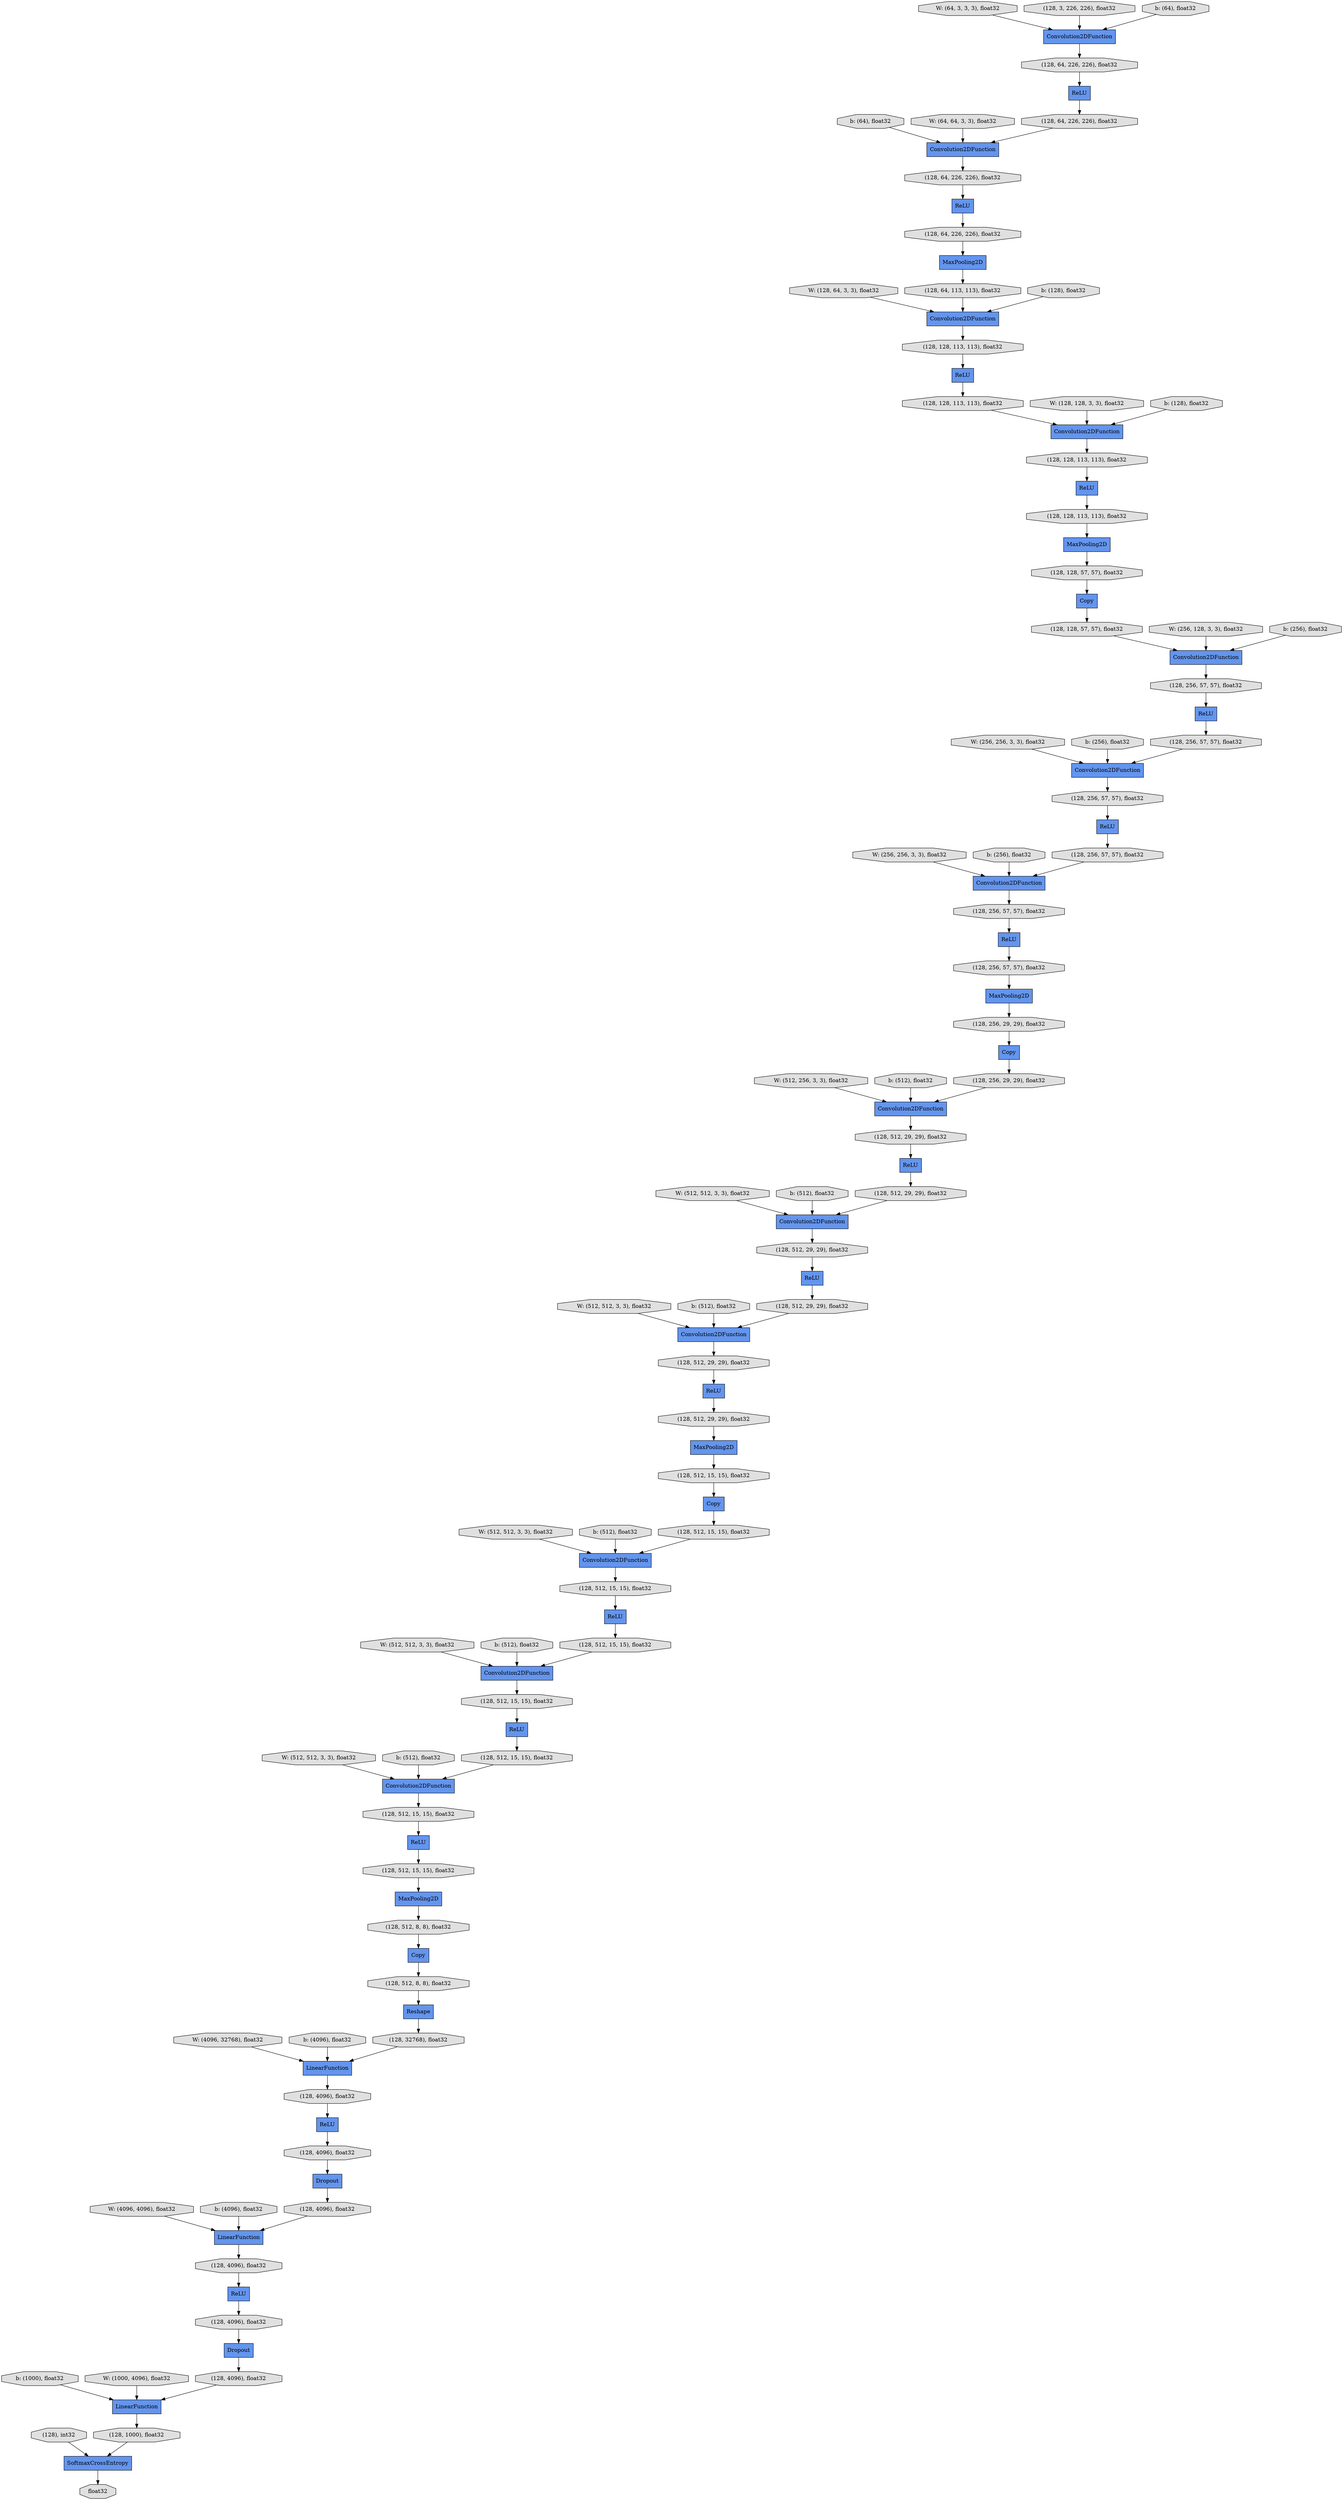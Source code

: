 digraph graphname{rankdir=TB;47921319477328 [label="(128, 512, 29, 29), float32",shape="octagon",fillcolor="#E0E0E0",style="filled"];47921319477392 [label="(128, 512, 15, 15), float32",shape="octagon",fillcolor="#E0E0E0",style="filled"];47921319477456 [label="ReLU",shape="record",fillcolor="#6495ED",style="filled"];47921312825552 [label="ReLU",shape="record",fillcolor="#6495ED",style="filled"];47921319477584 [label="(128, 512, 15, 15), float32",shape="octagon",fillcolor="#E0E0E0",style="filled"];47921319248208 [label="Convolution2DFunction",shape="record",fillcolor="#6495ED",style="filled"];47921319535056 [label="float32",shape="octagon",fillcolor="#E0E0E0",style="filled"];47921319248336 [label="Convolution2DFunction",shape="record",fillcolor="#6495ED",style="filled"];47921319477840 [label="(128, 512, 15, 15), float32",shape="octagon",fillcolor="#E0E0E0",style="filled"];47921319477904 [label="ReLU",shape="record",fillcolor="#6495ED",style="filled"];47915304125072 [label="W: (256, 256, 3, 3), float32",shape="octagon",fillcolor="#E0E0E0",style="filled"];47921319478160 [label="(128, 512, 15, 15), float32",shape="octagon",fillcolor="#E0E0E0",style="filled"];47921319478224 [label="(128, 512, 15, 15), float32",shape="octagon",fillcolor="#E0E0E0",style="filled"];47921319478288 [label="Convolution2DFunction",shape="record",fillcolor="#6495ED",style="filled"];47915305845776 [label="W: (256, 256, 3, 3), float32",shape="octagon",fillcolor="#E0E0E0",style="filled"];47915304125456 [label="b: (256), float32",shape="octagon",fillcolor="#E0E0E0",style="filled"];47921319478352 [label="MaxPooling2D",shape="record",fillcolor="#6495ED",style="filled"];47921319478416 [label="(128, 512, 15, 15), float32",shape="octagon",fillcolor="#E0E0E0",style="filled"];47921319478544 [label="(128, 512, 15, 15), float32",shape="octagon",fillcolor="#E0E0E0",style="filled"];47921319478608 [label="ReLU",shape="record",fillcolor="#6495ED",style="filled"];47915305846096 [label="b: (256), float32",shape="octagon",fillcolor="#E0E0E0",style="filled"];47921319478672 [label="Copy",shape="record",fillcolor="#6495ED",style="filled"];47921319478736 [label="(128, 512, 15, 15), float32",shape="octagon",fillcolor="#E0E0E0",style="filled"];47915304117712 [label="b: (64), float32",shape="octagon",fillcolor="#E0E0E0",style="filled"];47921319478800 [label="(128, 512, 8, 8), float32",shape="octagon",fillcolor="#E0E0E0",style="filled"];47921319478864 [label="Reshape",shape="record",fillcolor="#6495ED",style="filled"];47921319478928 [label="(128, 512, 8, 8), float32",shape="octagon",fillcolor="#E0E0E0",style="filled"];47921319478992 [label="LinearFunction",shape="record",fillcolor="#6495ED",style="filled"];47921312360464 [label="MaxPooling2D",shape="record",fillcolor="#6495ED",style="filled"];47921319479376 [label="(128, 32768), float32",shape="octagon",fillcolor="#E0E0E0",style="filled"];47915305846864 [label="W: (512, 256, 3, 3), float32",shape="octagon",fillcolor="#E0E0E0",style="filled"];47921319479568 [label="(128, 4096), float32",shape="octagon",fillcolor="#E0E0E0",style="filled"];47921319479632 [label="Dropout",shape="record",fillcolor="#6495ED",style="filled"];47915305847184 [label="b: (512), float32",shape="octagon",fillcolor="#E0E0E0",style="filled"];47921319479760 [label="LinearFunction",shape="record",fillcolor="#6495ED",style="filled"];47915304118736 [label="W: (64, 64, 3, 3), float32",shape="octagon",fillcolor="#E0E0E0",style="filled"];47921319479888 [label="(128, 4096), float32",shape="octagon",fillcolor="#E0E0E0",style="filled"];47921319480208 [label="(128, 4096), float32",shape="octagon",fillcolor="#E0E0E0",style="filled"];47915304119184 [label="W: (64, 3, 3, 3), float32",shape="octagon",fillcolor="#E0E0E0",style="filled"];47921319480272 [label="(128, 4096), float32",shape="octagon",fillcolor="#E0E0E0",style="filled"];47921319480336 [label="Dropout",shape="record",fillcolor="#6495ED",style="filled"];47915305847824 [label="W: (512, 512, 3, 3), float32",shape="octagon",fillcolor="#E0E0E0",style="filled"];47921319480528 [label="(128, 4096), float32",shape="octagon",fillcolor="#E0E0E0",style="filled"];47921319480592 [label="LinearFunction",shape="record",fillcolor="#6495ED",style="filled"];47915305848144 [label="b: (512), float32",shape="octagon",fillcolor="#E0E0E0",style="filled"];47921319480720 [label="(128, 4096), float32",shape="octagon",fillcolor="#E0E0E0",style="filled"];47921319251472 [label="Convolution2DFunction",shape="record",fillcolor="#6495ED",style="filled"];47921319480912 [label="(128, 1000), float32",shape="octagon",fillcolor="#E0E0E0",style="filled"];47921319481232 [label="(128), int32",shape="octagon",fillcolor="#E0E0E0",style="filled"];47921319350352 [label="ReLU",shape="record",fillcolor="#6495ED",style="filled"];47915305906320 [label="b: (1000), float32",shape="octagon",fillcolor="#E0E0E0",style="filled"];47921319334032 [label="(128, 64, 226, 226), float32",shape="octagon",fillcolor="#E0E0E0",style="filled"];47915305890000 [label="W: (512, 512, 3, 3), float32",shape="octagon",fillcolor="#E0E0E0",style="filled"];47921319350480 [label="(128, 64, 226, 226), float32",shape="octagon",fillcolor="#E0E0E0",style="filled"];47921319350544 [label="ReLU",shape="record",fillcolor="#6495ED",style="filled"];47915304120592 [label="W: (128, 64, 3, 3), float32",shape="octagon",fillcolor="#E0E0E0",style="filled"];47921319334160 [label="(128, 64, 226, 226), float32",shape="octagon",fillcolor="#E0E0E0",style="filled"];47921319350608 [label="(128, 64, 226, 226), float32",shape="octagon",fillcolor="#E0E0E0",style="filled"];47921319350672 [label="ReLU",shape="record",fillcolor="#6495ED",style="filled"];47921319334288 [label="(128, 3, 226, 226), float32",shape="octagon",fillcolor="#E0E0E0",style="filled"];47921319350736 [label="(128, 64, 113, 113), float32",shape="octagon",fillcolor="#E0E0E0",style="filled"];47915304120784 [label="b: (128), float32",shape="octagon",fillcolor="#E0E0E0",style="filled"];47915305890320 [label="b: (512), float32",shape="octagon",fillcolor="#E0E0E0",style="filled"];47915305874000 [label="W: (512, 512, 3, 3), float32",shape="octagon",fillcolor="#E0E0E0",style="filled"];47921319350992 [label="Convolution2DFunction",shape="record",fillcolor="#6495ED",style="filled"];47921319351056 [label="(128, 128, 113, 113), float32",shape="octagon",fillcolor="#E0E0E0",style="filled"];47915305874320 [label="b: (512), float32",shape="octagon",fillcolor="#E0E0E0",style="filled"];47921319351184 [label="MaxPooling2D",shape="record",fillcolor="#6495ED",style="filled"];47921319351248 [label="(128, 128, 113, 113), float32",shape="octagon",fillcolor="#E0E0E0",style="filled"];47921319351312 [label="Convolution2DFunction",shape="record",fillcolor="#6495ED",style="filled"];47921319351376 [label="(128, 128, 113, 113), float32",shape="octagon",fillcolor="#E0E0E0",style="filled"];47921319351440 [label="ReLU",shape="record",fillcolor="#6495ED",style="filled"];47921319351504 [label="Copy",shape="record",fillcolor="#6495ED",style="filled"];47921319351568 [label="(128, 128, 113, 113), float32",shape="octagon",fillcolor="#E0E0E0",style="filled"];47921319351632 [label="(128, 128, 57, 57), float32",shape="octagon",fillcolor="#E0E0E0",style="filled"];47915304121680 [label="W: (128, 128, 3, 3), float32",shape="octagon",fillcolor="#E0E0E0",style="filled"];47915305891216 [label="W: (4096, 32768), float32",shape="octagon",fillcolor="#E0E0E0",style="filled"];47921319351824 [label="(128, 128, 57, 57), float32",shape="octagon",fillcolor="#E0E0E0",style="filled"];47921319351888 [label="ReLU",shape="record",fillcolor="#6495ED",style="filled"];47915305891536 [label="b: (4096), float32",shape="octagon",fillcolor="#E0E0E0",style="filled"];47921319352016 [label="Convolution2DFunction",shape="record",fillcolor="#6495ED",style="filled"];47915304122064 [label="b: (128), float32",shape="octagon",fillcolor="#E0E0E0",style="filled"];47915305875216 [label="W: (512, 512, 3, 3), float32",shape="octagon",fillcolor="#E0E0E0",style="filled"];47921319352080 [label="(128, 256, 57, 57), float32",shape="octagon",fillcolor="#E0E0E0",style="filled"];47921319352144 [label="ReLU",shape="record",fillcolor="#6495ED",style="filled"];47915302344528 [label="ReLU",shape="record",fillcolor="#6495ED",style="filled"];47921312798544 [label="ReLU",shape="record",fillcolor="#6495ED",style="filled"];47921312798800 [label="SoftmaxCrossEntropy",shape="record",fillcolor="#6495ED",style="filled"];47915305875536 [label="b: (512), float32",shape="octagon",fillcolor="#E0E0E0",style="filled"];47921319352400 [label="(128, 256, 57, 57), float32",shape="octagon",fillcolor="#E0E0E0",style="filled"];47921319352464 [label="(128, 256, 57, 57), float32",shape="octagon",fillcolor="#E0E0E0",style="filled"];47915302533264 [label="b: (64), float32",shape="octagon",fillcolor="#E0E0E0",style="filled"];47921319352528 [label="Convolution2DFunction",shape="record",fillcolor="#6495ED",style="filled"];47921319352592 [label="MaxPooling2D",shape="record",fillcolor="#6495ED",style="filled"];47921319352656 [label="(128, 256, 57, 57), float32",shape="octagon",fillcolor="#E0E0E0",style="filled"];47921319352720 [label="Convolution2DFunction",shape="record",fillcolor="#6495ED",style="filled"];47921319352784 [label="(128, 256, 57, 57), float32",shape="octagon",fillcolor="#E0E0E0",style="filled"];47921319352848 [label="ReLU",shape="record",fillcolor="#6495ED",style="filled"];47921319352912 [label="Copy",shape="record",fillcolor="#6495ED",style="filled"];47921319352976 [label="(128, 256, 57, 57), float32",shape="octagon",fillcolor="#E0E0E0",style="filled"];47915305876176 [label="W: (512, 512, 3, 3), float32",shape="octagon",fillcolor="#E0E0E0",style="filled"];47921319353040 [label="(128, 256, 29, 29), float32",shape="octagon",fillcolor="#E0E0E0",style="filled"];47915305892624 [label="W: (4096, 4096), float32",shape="octagon",fillcolor="#E0E0E0",style="filled"];47915304123216 [label="W: (256, 128, 3, 3), float32",shape="octagon",fillcolor="#E0E0E0",style="filled"];47921319353232 [label="(128, 256, 29, 29), float32",shape="octagon",fillcolor="#E0E0E0",style="filled"];47921319353296 [label="Convolution2DFunction",shape="record",fillcolor="#6495ED",style="filled"];47915305876496 [label="b: (512), float32",shape="octagon",fillcolor="#E0E0E0",style="filled"];47915305892944 [label="b: (4096), float32",shape="octagon",fillcolor="#E0E0E0",style="filled"];47921319353424 [label="Convolution2DFunction",shape="record",fillcolor="#6495ED",style="filled"];47921319353488 [label="(128, 512, 29, 29), float32",shape="octagon",fillcolor="#E0E0E0",style="filled"];47921319353552 [label="ReLU",shape="record",fillcolor="#6495ED",style="filled"];47915304123664 [label="b: (256), float32",shape="octagon",fillcolor="#E0E0E0",style="filled"];47921319353808 [label="(128, 512, 29, 29), float32",shape="octagon",fillcolor="#E0E0E0",style="filled"];47921319353872 [label="(128, 512, 29, 29), float32",shape="octagon",fillcolor="#E0E0E0",style="filled"];47921319353936 [label="Convolution2DFunction",shape="record",fillcolor="#6495ED",style="filled"];47921319354000 [label="MaxPooling2D",shape="record",fillcolor="#6495ED",style="filled"];47921319354064 [label="(128, 512, 29, 29), float32",shape="octagon",fillcolor="#E0E0E0",style="filled"];47915305893648 [label="W: (1000, 4096), float32",shape="octagon",fillcolor="#E0E0E0",style="filled"];47921319354128 [label="Convolution2DFunction",shape="record",fillcolor="#6495ED",style="filled"];47921319354192 [label="(128, 512, 29, 29), float32",shape="octagon",fillcolor="#E0E0E0",style="filled"];47921319354256 [label="ReLU",shape="record",fillcolor="#6495ED",style="filled"];47921319354320 [label="Copy",shape="record",fillcolor="#6495ED",style="filled"];47915305891536 -> 47921319478992;47921319352080 -> 47921319351440;47921319350352 -> 47921319351568;47921319478608 -> 47921319479888;47921312360464 -> 47921319350736;47915305890000 -> 47921319478288;47921319480336 -> 47921319480720;47921319353296 -> 47921319478224;47915305874000 -> 47921319353936;47915304125456 -> 47921319352016;47921319479376 -> 47921319478992;47921319353552 -> 47921319477328;47921319352400 -> 47921319352016;47915305876496 -> 47921319353296;47921319479760 -> 47921319480272;47915304122064 -> 47921319350992;47921319354256 -> 47921319478160;47921319354000 -> 47921319477392;47915305891216 -> 47921319478992;47921319352144 -> 47921319352976;47921319477584 -> 47921319354128;47921312798544 -> 47921319334160;47921319478352 -> 47921319478800;47915305846096 -> 47921319352528;47921319351376 -> 47921319350352;47915305875536 -> 47921319354128;47921319352784 -> 47921319352144;47921319477392 -> 47921319354320;47921319353872 -> 47921319351888;47921319479888 -> 47921319479632;47921319352848 -> 47921319353808;47921319478928 -> 47921319478864;47915305892944 -> 47921319479760;47921319351504 -> 47921319351824;47921319480912 -> 47921312798800;47921319478544 -> 47921319477904;47921319478416 -> 47921319478288;47915305845776 -> 47921319352528;47915304118736 -> 47921319251472;47921319353936 -> 47921319354192;47921319351632 -> 47921319351504;47921312825552 -> 47921319350608;47915304125072 -> 47921319352016;47915302533264 -> 47921319248208;47921319477840 -> 47921319354256;47915305847824 -> 47921319353424;47915305846864 -> 47921319352720;47915305848144 -> 47921319353424;47921319352528 -> 47921319352784;47921319351568 -> 47921319351184;47921319351184 -> 47921319351632;47921319350672 -> 47921319478416;47921319354192 -> 47921319353552;47921319352720 -> 47921319353488;47921319354128 -> 47921319477840;47921319351888 -> 47921319354064;47915305847184 -> 47921319352720;47921319352016 -> 47921319352464;47921319478672 -> 47921319478928;47921319351824 -> 47921319351312;47921319480528 -> 47921319480336;47921319354064 -> 47921319353936;47921319353232 -> 47921319352720;47915304119184 -> 47921319248208;47921319478864 -> 47921319479376;47915305874320 -> 47921319353936;47915304123216 -> 47921319351312;47921319334032 -> 47921312798544;47921319478288 -> 47921319478544;47921319248208 -> 47921319334032;47915305893648 -> 47921319480592;47915305890320 -> 47921319478288;47921319480592 -> 47921319480912;47915302344528 -> 47921319351248;47915305876176 -> 47921319353296;47921319352464 -> 47921319350544;47915305875216 -> 47921319354128;47921319477456 -> 47921319480528;47921319334288 -> 47921319248208;47921319480208 -> 47921319479760;47921319480720 -> 47921319480592;47921319353488 -> 47921319352848;47921319351312 -> 47921319352080;47921319334160 -> 47921319251472;47921319477904 -> 47921319478736;47921319352912 -> 47921319353232;47921319351056 -> 47915302344528;47915305906320 -> 47921319480592;47921319478224 -> 47921319350672;47921319353808 -> 47921319353424;47921319478736 -> 47921319478352;47915304121680 -> 47921319350992;47921319479632 -> 47921319480208;47921319478160 -> 47921319353296;47921319350480 -> 47921312825552;47915304120592 -> 47921319248336;47921319352656 -> 47921319352528;47921319477328 -> 47921319354000;47921319248336 -> 47921319351056;47915305892624 -> 47921319479760;47921319350608 -> 47921312360464;47921319251472 -> 47921319350480;47921319354320 -> 47921319477584;47921319479568 -> 47921319478608;47921319480272 -> 47921319477456;47921319352592 -> 47921319353040;47921319351440 -> 47921319352400;47921312798800 -> 47921319535056;47921319478800 -> 47921319478672;47915304123664 -> 47921319351312;47921319350992 -> 47921319351376;47915304117712 -> 47921319251472;47921319352976 -> 47921319352592;47921319351248 -> 47921319350992;47921319350736 -> 47921319248336;47915304120784 -> 47921319248336;47921319481232 -> 47921312798800;47921319353040 -> 47921319352912;47921319478992 -> 47921319479568;47921319350544 -> 47921319352656;47921319353424 -> 47921319353872;}